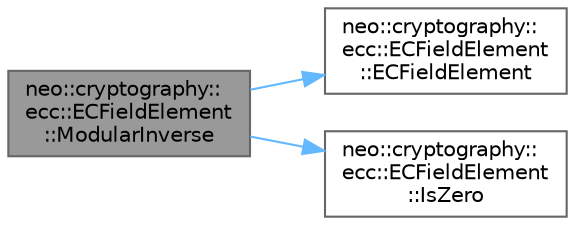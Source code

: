digraph "neo::cryptography::ecc::ECFieldElement::ModularInverse"
{
 // LATEX_PDF_SIZE
  bgcolor="transparent";
  edge [fontname=Helvetica,fontsize=10,labelfontname=Helvetica,labelfontsize=10];
  node [fontname=Helvetica,fontsize=10,shape=box,height=0.2,width=0.4];
  rankdir="LR";
  Node1 [id="Node000001",label="neo::cryptography::\lecc::ECFieldElement\l::ModularInverse",height=0.2,width=0.4,color="gray40", fillcolor="grey60", style="filled", fontcolor="black",tooltip="Compute modular inverse of the element."];
  Node1 -> Node2 [id="edge3_Node000001_Node000002",color="steelblue1",style="solid",tooltip=" "];
  Node2 [id="Node000002",label="neo::cryptography::\lecc::ECFieldElement\l::ECFieldElement",height=0.2,width=0.4,color="grey40", fillcolor="white", style="filled",URL="$classneo_1_1cryptography_1_1ecc_1_1_e_c_field_element.html#a118b1726a9c62bb59cf1b6fd6de7dd90",tooltip="Construct field element from BigInteger."];
  Node1 -> Node3 [id="edge4_Node000001_Node000003",color="steelblue1",style="solid",tooltip=" "];
  Node3 [id="Node000003",label="neo::cryptography::\lecc::ECFieldElement\l::IsZero",height=0.2,width=0.4,color="grey40", fillcolor="white", style="filled",URL="$classneo_1_1cryptography_1_1ecc_1_1_e_c_field_element.html#aeb7e789edca5975bc1bd07310bf30684",tooltip="Check if element is zero."];
}
